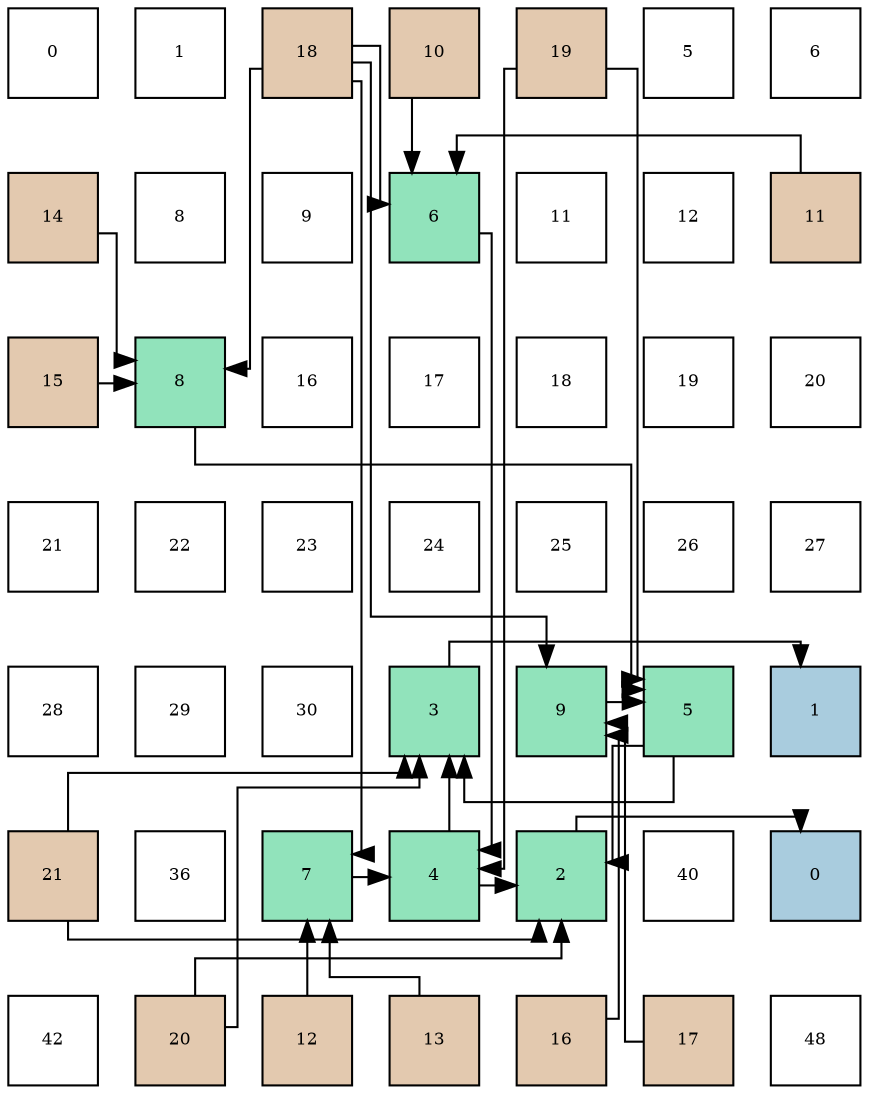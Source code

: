digraph layout{
 rankdir=TB;
 splines=ortho;
 node [style=filled shape=square fixedsize=true width=0.6];
0[label="0", fontsize=8, fillcolor="#ffffff"];
1[label="1", fontsize=8, fillcolor="#ffffff"];
2[label="18", fontsize=8, fillcolor="#e3c9af"];
3[label="10", fontsize=8, fillcolor="#e3c9af"];
4[label="19", fontsize=8, fillcolor="#e3c9af"];
5[label="5", fontsize=8, fillcolor="#ffffff"];
6[label="6", fontsize=8, fillcolor="#ffffff"];
7[label="14", fontsize=8, fillcolor="#e3c9af"];
8[label="8", fontsize=8, fillcolor="#ffffff"];
9[label="9", fontsize=8, fillcolor="#ffffff"];
10[label="6", fontsize=8, fillcolor="#91e3bb"];
11[label="11", fontsize=8, fillcolor="#ffffff"];
12[label="12", fontsize=8, fillcolor="#ffffff"];
13[label="11", fontsize=8, fillcolor="#e3c9af"];
14[label="15", fontsize=8, fillcolor="#e3c9af"];
15[label="8", fontsize=8, fillcolor="#91e3bb"];
16[label="16", fontsize=8, fillcolor="#ffffff"];
17[label="17", fontsize=8, fillcolor="#ffffff"];
18[label="18", fontsize=8, fillcolor="#ffffff"];
19[label="19", fontsize=8, fillcolor="#ffffff"];
20[label="20", fontsize=8, fillcolor="#ffffff"];
21[label="21", fontsize=8, fillcolor="#ffffff"];
22[label="22", fontsize=8, fillcolor="#ffffff"];
23[label="23", fontsize=8, fillcolor="#ffffff"];
24[label="24", fontsize=8, fillcolor="#ffffff"];
25[label="25", fontsize=8, fillcolor="#ffffff"];
26[label="26", fontsize=8, fillcolor="#ffffff"];
27[label="27", fontsize=8, fillcolor="#ffffff"];
28[label="28", fontsize=8, fillcolor="#ffffff"];
29[label="29", fontsize=8, fillcolor="#ffffff"];
30[label="30", fontsize=8, fillcolor="#ffffff"];
31[label="3", fontsize=8, fillcolor="#91e3bb"];
32[label="9", fontsize=8, fillcolor="#91e3bb"];
33[label="5", fontsize=8, fillcolor="#91e3bb"];
34[label="1", fontsize=8, fillcolor="#a9ccde"];
35[label="21", fontsize=8, fillcolor="#e3c9af"];
36[label="36", fontsize=8, fillcolor="#ffffff"];
37[label="7", fontsize=8, fillcolor="#91e3bb"];
38[label="4", fontsize=8, fillcolor="#91e3bb"];
39[label="2", fontsize=8, fillcolor="#91e3bb"];
40[label="40", fontsize=8, fillcolor="#ffffff"];
41[label="0", fontsize=8, fillcolor="#a9ccde"];
42[label="42", fontsize=8, fillcolor="#ffffff"];
43[label="20", fontsize=8, fillcolor="#e3c9af"];
44[label="12", fontsize=8, fillcolor="#e3c9af"];
45[label="13", fontsize=8, fillcolor="#e3c9af"];
46[label="16", fontsize=8, fillcolor="#e3c9af"];
47[label="17", fontsize=8, fillcolor="#e3c9af"];
48[label="48", fontsize=8, fillcolor="#ffffff"];
edge [constraint=false, style=vis];39 -> 41;
31 -> 34;
38 -> 39;
38 -> 31;
33 -> 39;
33 -> 31;
10 -> 38;
37 -> 38;
15 -> 33;
32 -> 33;
3 -> 10;
13 -> 10;
44 -> 37;
45 -> 37;
7 -> 15;
14 -> 15;
46 -> 32;
47 -> 32;
2 -> 10;
2 -> 37;
2 -> 15;
2 -> 32;
4 -> 38;
4 -> 33;
43 -> 39;
43 -> 31;
35 -> 39;
35 -> 31;
edge [constraint=true, style=invis];
0 -> 7 -> 14 -> 21 -> 28 -> 35 -> 42;
1 -> 8 -> 15 -> 22 -> 29 -> 36 -> 43;
2 -> 9 -> 16 -> 23 -> 30 -> 37 -> 44;
3 -> 10 -> 17 -> 24 -> 31 -> 38 -> 45;
4 -> 11 -> 18 -> 25 -> 32 -> 39 -> 46;
5 -> 12 -> 19 -> 26 -> 33 -> 40 -> 47;
6 -> 13 -> 20 -> 27 -> 34 -> 41 -> 48;
rank = same {0 -> 1 -> 2 -> 3 -> 4 -> 5 -> 6};
rank = same {7 -> 8 -> 9 -> 10 -> 11 -> 12 -> 13};
rank = same {14 -> 15 -> 16 -> 17 -> 18 -> 19 -> 20};
rank = same {21 -> 22 -> 23 -> 24 -> 25 -> 26 -> 27};
rank = same {28 -> 29 -> 30 -> 31 -> 32 -> 33 -> 34};
rank = same {35 -> 36 -> 37 -> 38 -> 39 -> 40 -> 41};
rank = same {42 -> 43 -> 44 -> 45 -> 46 -> 47 -> 48};
}